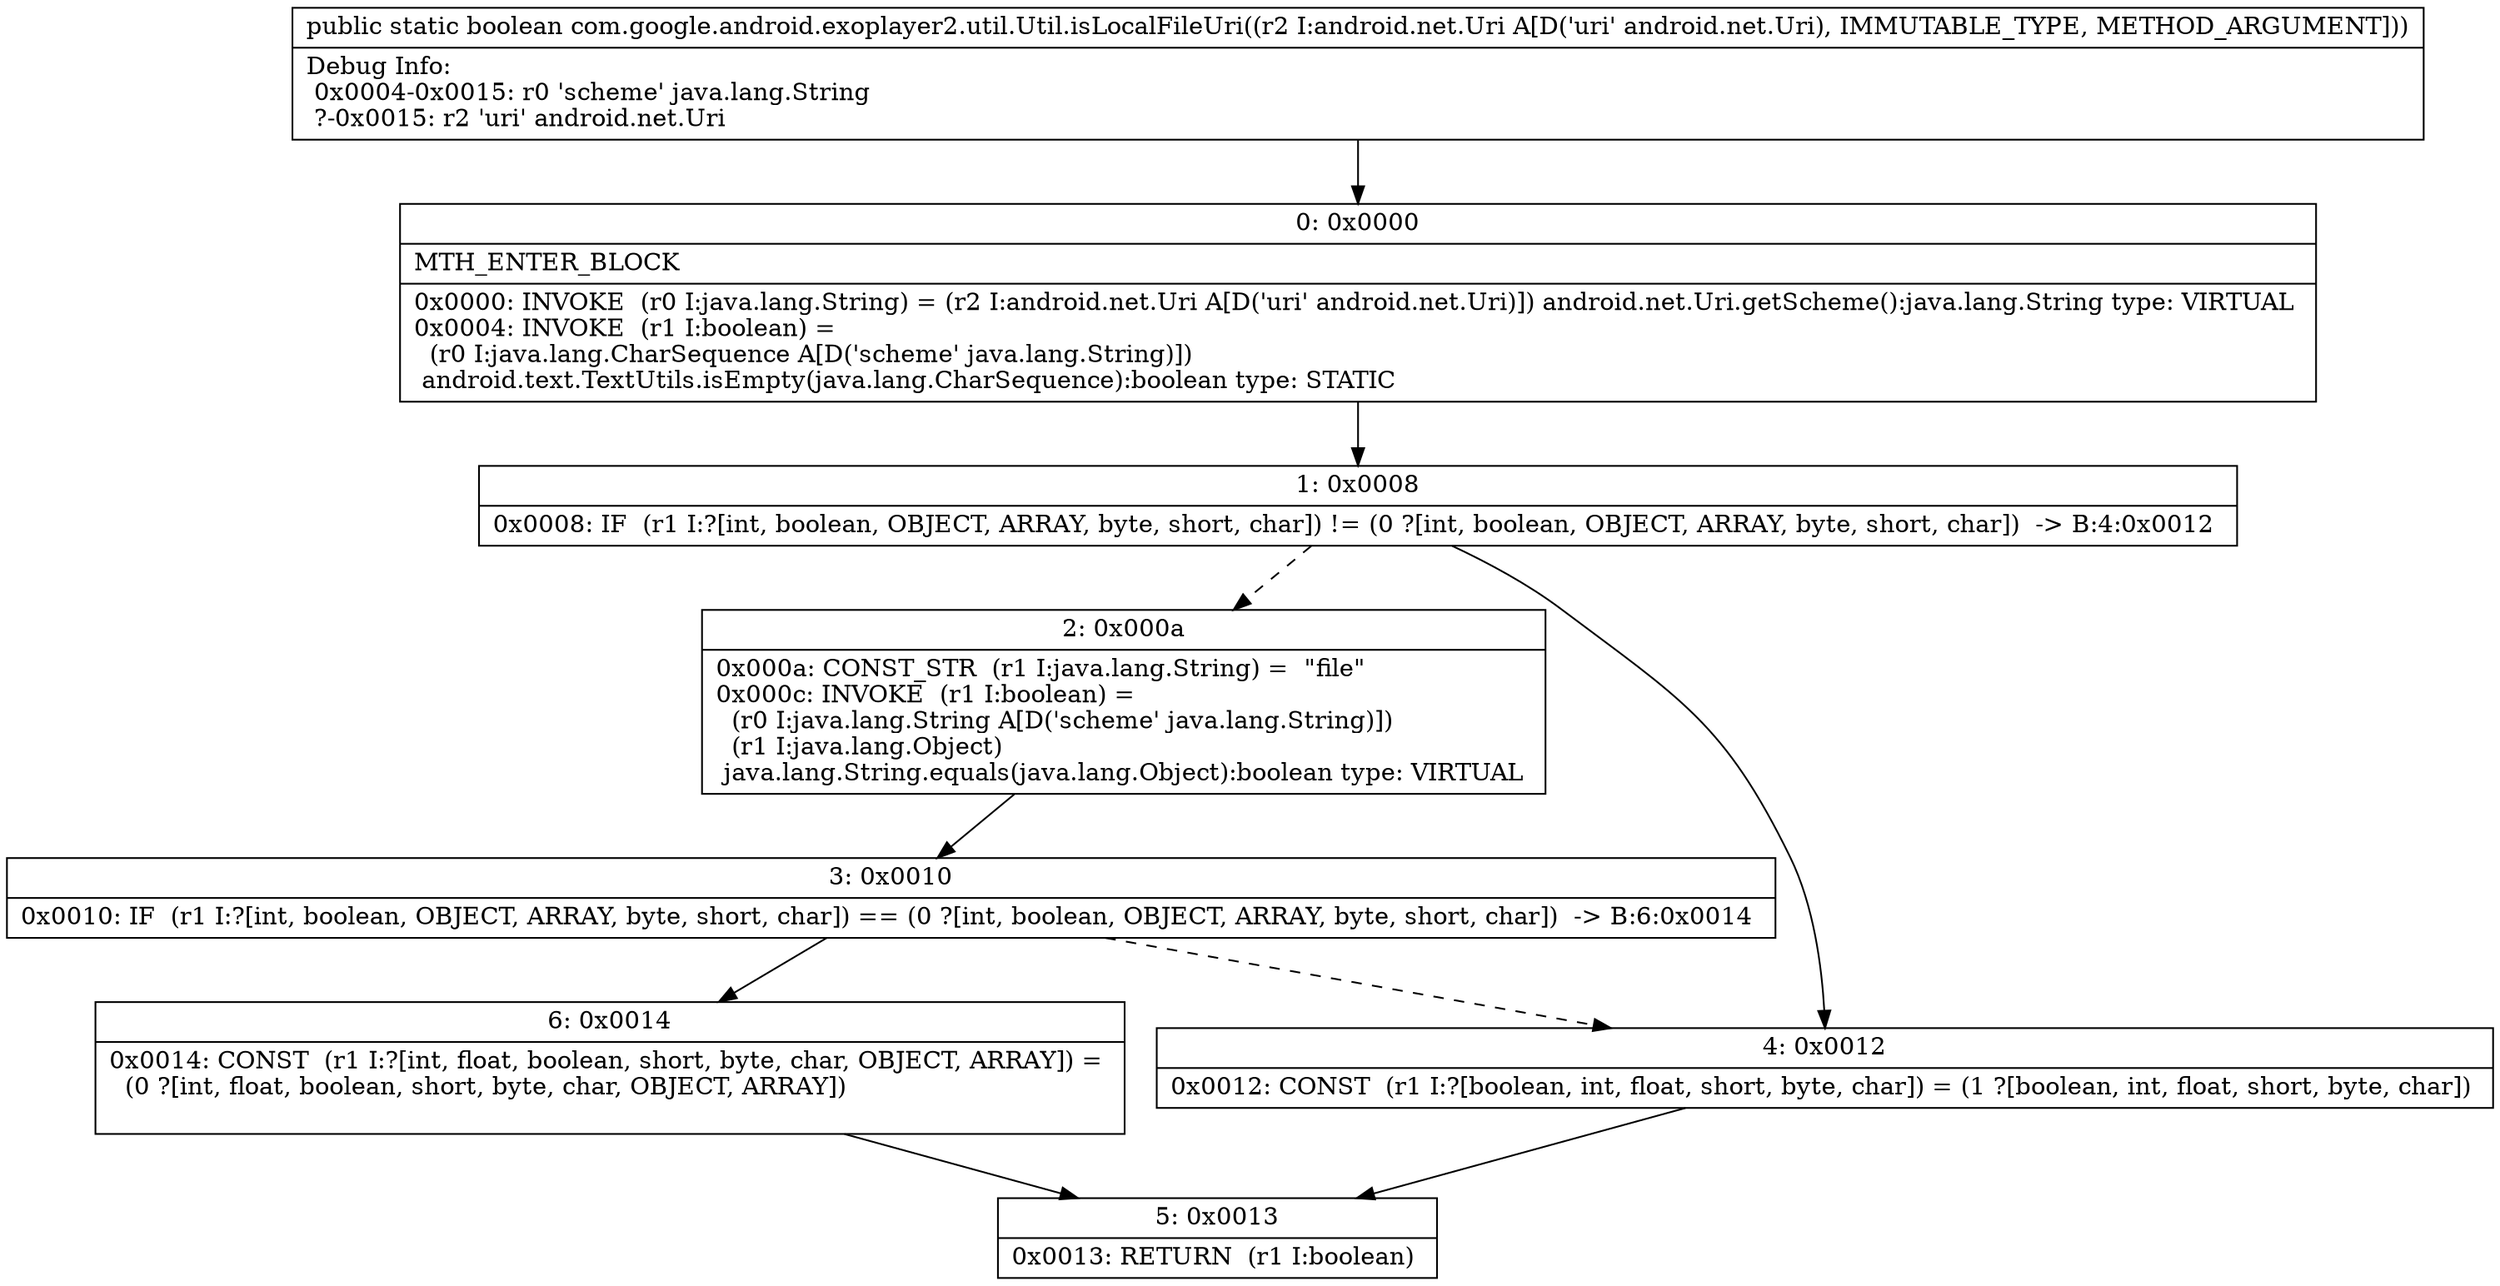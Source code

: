 digraph "CFG forcom.google.android.exoplayer2.util.Util.isLocalFileUri(Landroid\/net\/Uri;)Z" {
Node_0 [shape=record,label="{0\:\ 0x0000|MTH_ENTER_BLOCK\l|0x0000: INVOKE  (r0 I:java.lang.String) = (r2 I:android.net.Uri A[D('uri' android.net.Uri)]) android.net.Uri.getScheme():java.lang.String type: VIRTUAL \l0x0004: INVOKE  (r1 I:boolean) = \l  (r0 I:java.lang.CharSequence A[D('scheme' java.lang.String)])\l android.text.TextUtils.isEmpty(java.lang.CharSequence):boolean type: STATIC \l}"];
Node_1 [shape=record,label="{1\:\ 0x0008|0x0008: IF  (r1 I:?[int, boolean, OBJECT, ARRAY, byte, short, char]) != (0 ?[int, boolean, OBJECT, ARRAY, byte, short, char])  \-\> B:4:0x0012 \l}"];
Node_2 [shape=record,label="{2\:\ 0x000a|0x000a: CONST_STR  (r1 I:java.lang.String) =  \"file\" \l0x000c: INVOKE  (r1 I:boolean) = \l  (r0 I:java.lang.String A[D('scheme' java.lang.String)])\l  (r1 I:java.lang.Object)\l java.lang.String.equals(java.lang.Object):boolean type: VIRTUAL \l}"];
Node_3 [shape=record,label="{3\:\ 0x0010|0x0010: IF  (r1 I:?[int, boolean, OBJECT, ARRAY, byte, short, char]) == (0 ?[int, boolean, OBJECT, ARRAY, byte, short, char])  \-\> B:6:0x0014 \l}"];
Node_4 [shape=record,label="{4\:\ 0x0012|0x0012: CONST  (r1 I:?[boolean, int, float, short, byte, char]) = (1 ?[boolean, int, float, short, byte, char]) \l}"];
Node_5 [shape=record,label="{5\:\ 0x0013|0x0013: RETURN  (r1 I:boolean) \l}"];
Node_6 [shape=record,label="{6\:\ 0x0014|0x0014: CONST  (r1 I:?[int, float, boolean, short, byte, char, OBJECT, ARRAY]) = \l  (0 ?[int, float, boolean, short, byte, char, OBJECT, ARRAY])\l \l}"];
MethodNode[shape=record,label="{public static boolean com.google.android.exoplayer2.util.Util.isLocalFileUri((r2 I:android.net.Uri A[D('uri' android.net.Uri), IMMUTABLE_TYPE, METHOD_ARGUMENT]))  | Debug Info:\l  0x0004\-0x0015: r0 'scheme' java.lang.String\l  ?\-0x0015: r2 'uri' android.net.Uri\l}"];
MethodNode -> Node_0;
Node_0 -> Node_1;
Node_1 -> Node_2[style=dashed];
Node_1 -> Node_4;
Node_2 -> Node_3;
Node_3 -> Node_4[style=dashed];
Node_3 -> Node_6;
Node_4 -> Node_5;
Node_6 -> Node_5;
}

